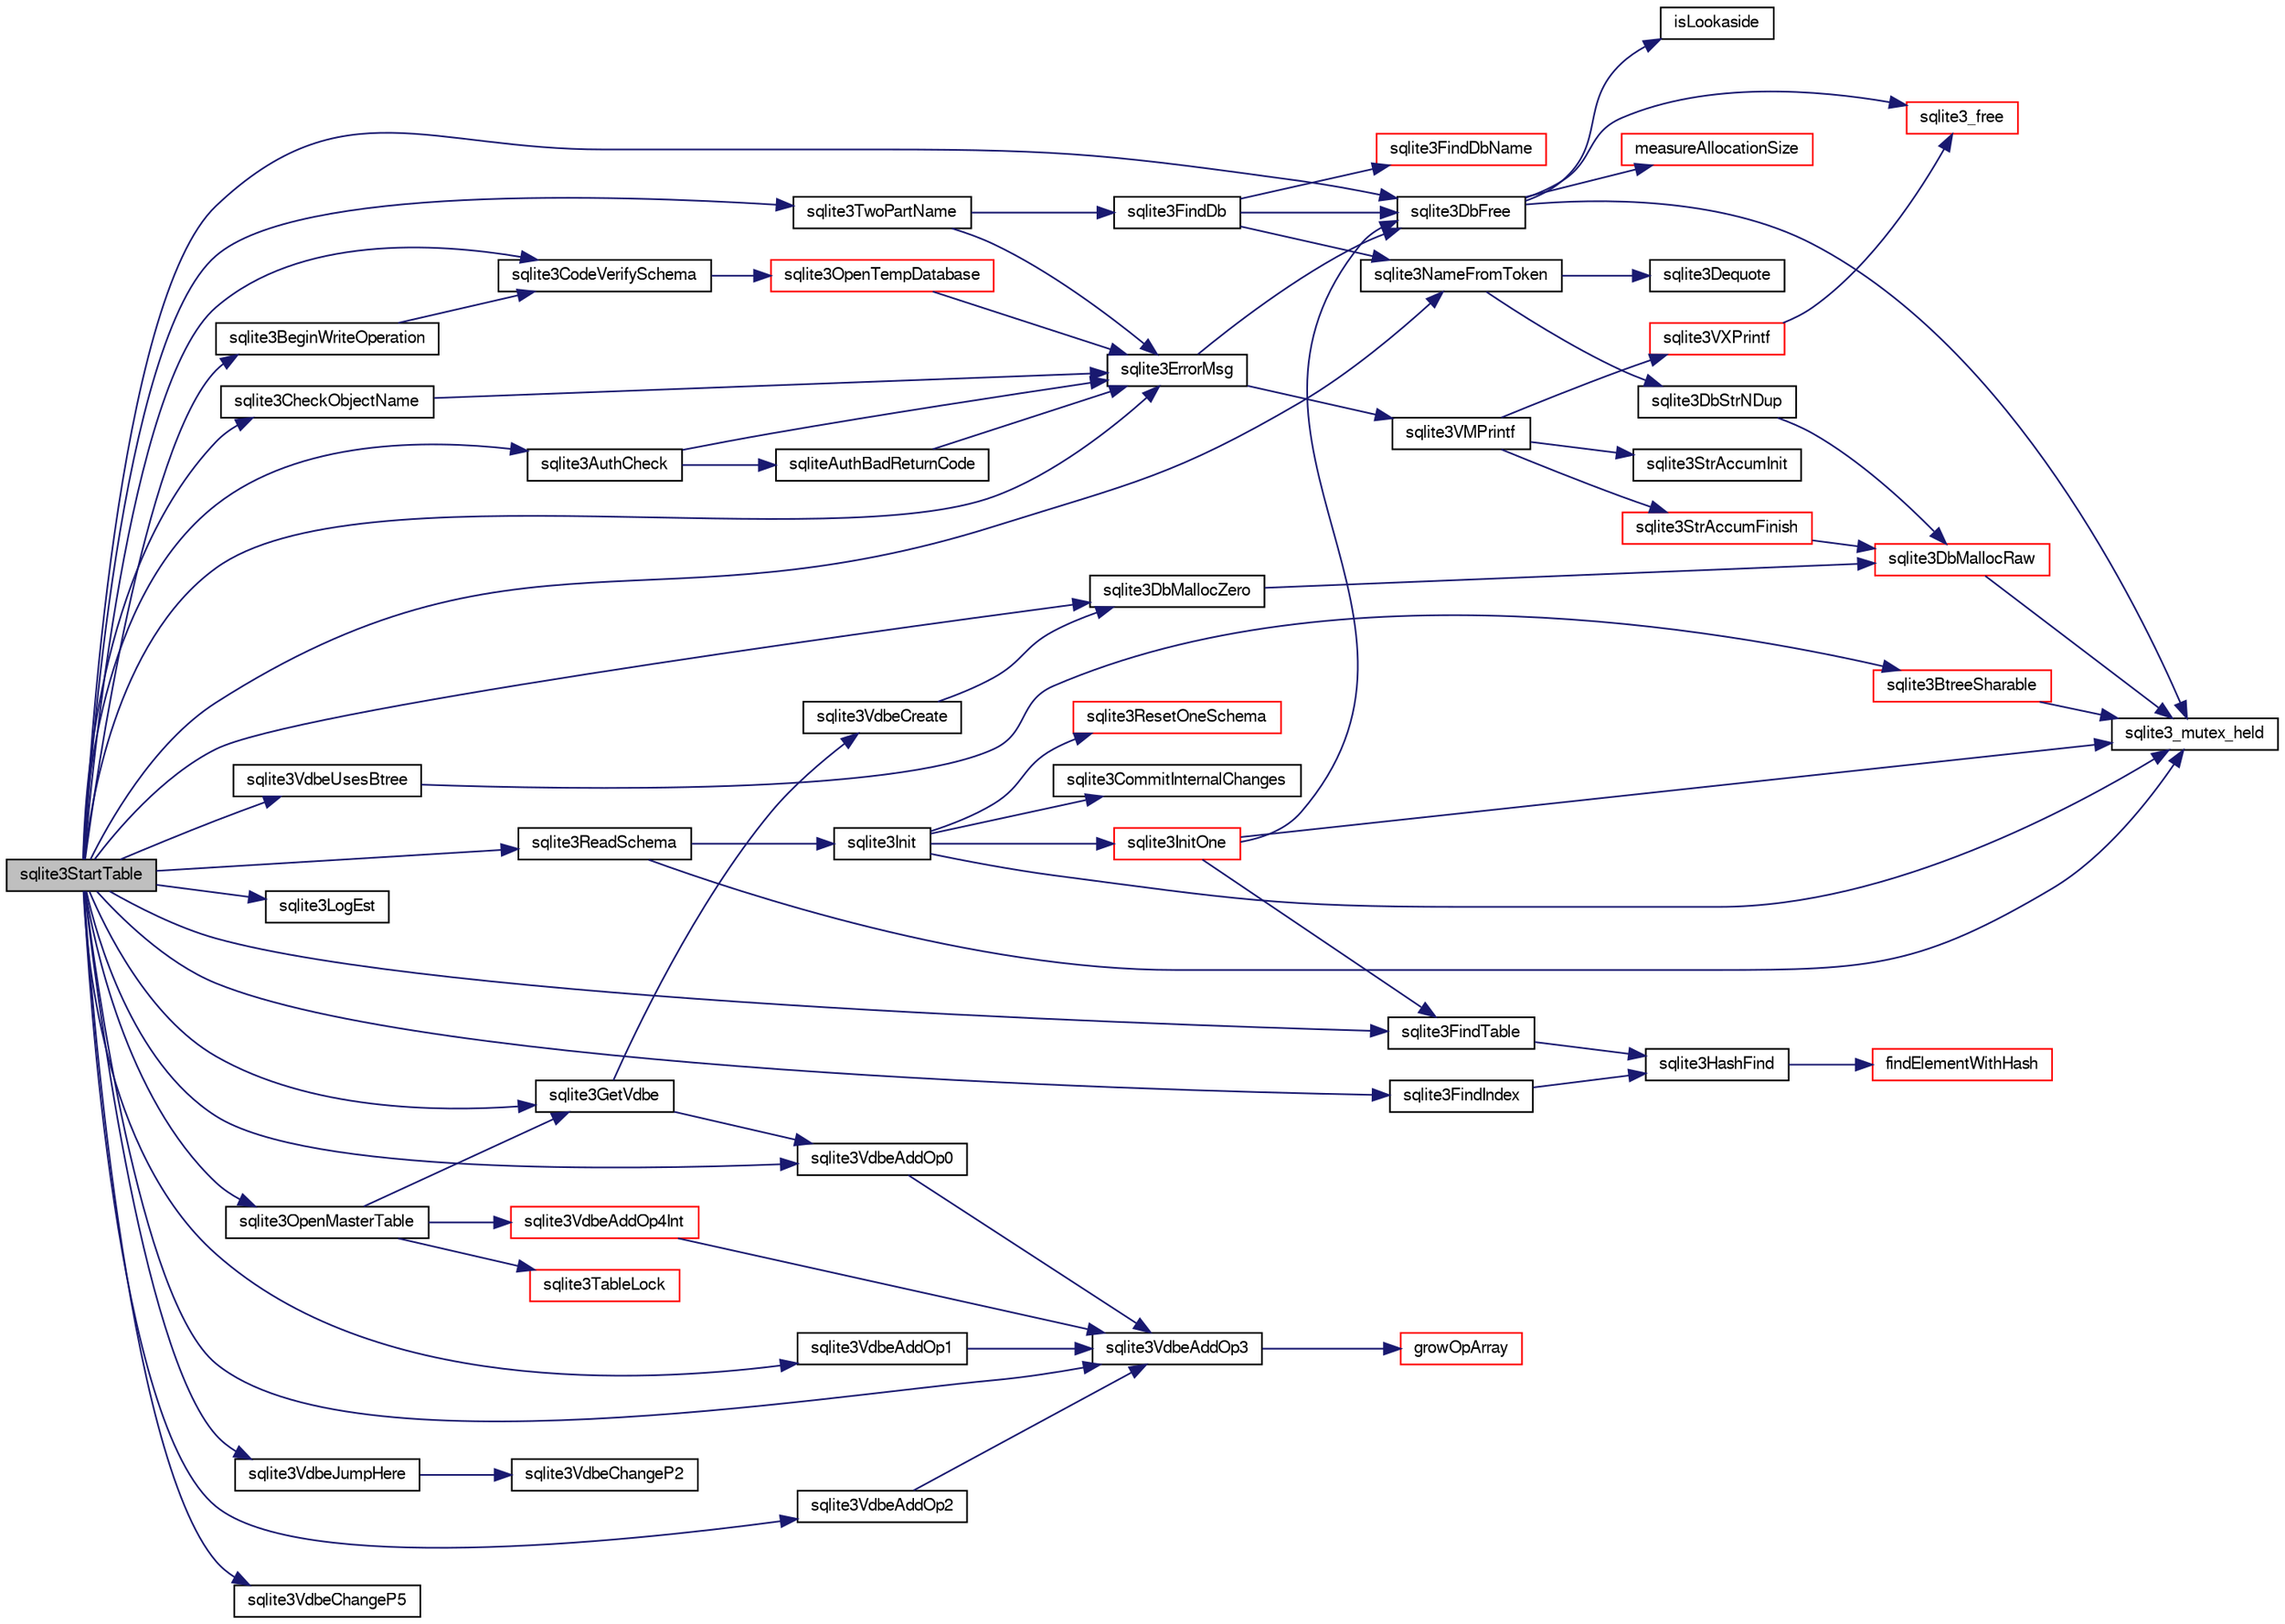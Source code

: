 digraph "sqlite3StartTable"
{
  edge [fontname="FreeSans",fontsize="10",labelfontname="FreeSans",labelfontsize="10"];
  node [fontname="FreeSans",fontsize="10",shape=record];
  rankdir="LR";
  Node707541 [label="sqlite3StartTable",height=0.2,width=0.4,color="black", fillcolor="grey75", style="filled", fontcolor="black"];
  Node707541 -> Node707542 [color="midnightblue",fontsize="10",style="solid",fontname="FreeSans"];
  Node707542 [label="sqlite3TwoPartName",height=0.2,width=0.4,color="black", fillcolor="white", style="filled",URL="$sqlite3_8c.html#a49a9958462ebca9ad2acda672c8a6357"];
  Node707542 -> Node707543 [color="midnightblue",fontsize="10",style="solid",fontname="FreeSans"];
  Node707543 [label="sqlite3ErrorMsg",height=0.2,width=0.4,color="black", fillcolor="white", style="filled",URL="$sqlite3_8c.html#aee2798e173651adae0f9c85469f3457d"];
  Node707543 -> Node707544 [color="midnightblue",fontsize="10",style="solid",fontname="FreeSans"];
  Node707544 [label="sqlite3VMPrintf",height=0.2,width=0.4,color="black", fillcolor="white", style="filled",URL="$sqlite3_8c.html#a05535d0982ef06fbc2ee8195ebbae689"];
  Node707544 -> Node707545 [color="midnightblue",fontsize="10",style="solid",fontname="FreeSans"];
  Node707545 [label="sqlite3StrAccumInit",height=0.2,width=0.4,color="black", fillcolor="white", style="filled",URL="$sqlite3_8c.html#aabf95e113b9d54d519cd15a56215f560"];
  Node707544 -> Node707546 [color="midnightblue",fontsize="10",style="solid",fontname="FreeSans"];
  Node707546 [label="sqlite3VXPrintf",height=0.2,width=0.4,color="red", fillcolor="white", style="filled",URL="$sqlite3_8c.html#a63c25806c9bd4a2b76f9a0eb232c6bde"];
  Node707546 -> Node707558 [color="midnightblue",fontsize="10",style="solid",fontname="FreeSans"];
  Node707558 [label="sqlite3_free",height=0.2,width=0.4,color="red", fillcolor="white", style="filled",URL="$sqlite3_8c.html#a6552349e36a8a691af5487999ab09519"];
  Node707544 -> Node707596 [color="midnightblue",fontsize="10",style="solid",fontname="FreeSans"];
  Node707596 [label="sqlite3StrAccumFinish",height=0.2,width=0.4,color="red", fillcolor="white", style="filled",URL="$sqlite3_8c.html#adb7f26b10ac1b847db6f000ef4c2e2ba"];
  Node707596 -> Node707564 [color="midnightblue",fontsize="10",style="solid",fontname="FreeSans"];
  Node707564 [label="sqlite3DbMallocRaw",height=0.2,width=0.4,color="red", fillcolor="white", style="filled",URL="$sqlite3_8c.html#abbe8be0cf7175e11ddc3e2218fad924e"];
  Node707564 -> Node707553 [color="midnightblue",fontsize="10",style="solid",fontname="FreeSans"];
  Node707553 [label="sqlite3_mutex_held",height=0.2,width=0.4,color="black", fillcolor="white", style="filled",URL="$sqlite3_8c.html#acf77da68932b6bc163c5e68547ecc3e7"];
  Node707543 -> Node707552 [color="midnightblue",fontsize="10",style="solid",fontname="FreeSans"];
  Node707552 [label="sqlite3DbFree",height=0.2,width=0.4,color="black", fillcolor="white", style="filled",URL="$sqlite3_8c.html#ac70ab821a6607b4a1b909582dc37a069"];
  Node707552 -> Node707553 [color="midnightblue",fontsize="10",style="solid",fontname="FreeSans"];
  Node707552 -> Node707554 [color="midnightblue",fontsize="10",style="solid",fontname="FreeSans"];
  Node707554 [label="measureAllocationSize",height=0.2,width=0.4,color="red", fillcolor="white", style="filled",URL="$sqlite3_8c.html#a45731e644a22fdb756e2b6337224217a"];
  Node707552 -> Node707557 [color="midnightblue",fontsize="10",style="solid",fontname="FreeSans"];
  Node707557 [label="isLookaside",height=0.2,width=0.4,color="black", fillcolor="white", style="filled",URL="$sqlite3_8c.html#a770fa05ff9717b75e16f4d968a77b897"];
  Node707552 -> Node707558 [color="midnightblue",fontsize="10",style="solid",fontname="FreeSans"];
  Node707542 -> Node707826 [color="midnightblue",fontsize="10",style="solid",fontname="FreeSans"];
  Node707826 [label="sqlite3FindDb",height=0.2,width=0.4,color="black", fillcolor="white", style="filled",URL="$sqlite3_8c.html#aa24a00ff02dcb0883436718a1226d295"];
  Node707826 -> Node707827 [color="midnightblue",fontsize="10",style="solid",fontname="FreeSans"];
  Node707827 [label="sqlite3NameFromToken",height=0.2,width=0.4,color="black", fillcolor="white", style="filled",URL="$sqlite3_8c.html#a6ba4248ee912d7f5a7a898c5ae46e808"];
  Node707827 -> Node707811 [color="midnightblue",fontsize="10",style="solid",fontname="FreeSans"];
  Node707811 [label="sqlite3DbStrNDup",height=0.2,width=0.4,color="black", fillcolor="white", style="filled",URL="$sqlite3_8c.html#a48e8c757f70cba60fe83ce00ad8de713"];
  Node707811 -> Node707564 [color="midnightblue",fontsize="10",style="solid",fontname="FreeSans"];
  Node707827 -> Node707812 [color="midnightblue",fontsize="10",style="solid",fontname="FreeSans"];
  Node707812 [label="sqlite3Dequote",height=0.2,width=0.4,color="black", fillcolor="white", style="filled",URL="$sqlite3_8c.html#a7b0ccb71d60de662cbb09755454dee5d"];
  Node707826 -> Node707828 [color="midnightblue",fontsize="10",style="solid",fontname="FreeSans"];
  Node707828 [label="sqlite3FindDbName",height=0.2,width=0.4,color="red", fillcolor="white", style="filled",URL="$sqlite3_8c.html#a87029035bea562c6a5d1b9ba6475b567"];
  Node707826 -> Node707552 [color="midnightblue",fontsize="10",style="solid",fontname="FreeSans"];
  Node707541 -> Node707543 [color="midnightblue",fontsize="10",style="solid",fontname="FreeSans"];
  Node707541 -> Node707827 [color="midnightblue",fontsize="10",style="solid",fontname="FreeSans"];
  Node707541 -> Node707829 [color="midnightblue",fontsize="10",style="solid",fontname="FreeSans"];
  Node707829 [label="sqlite3CheckObjectName",height=0.2,width=0.4,color="black", fillcolor="white", style="filled",URL="$sqlite3_8c.html#a28c91f6ea4120126e5af1e807593aaf9"];
  Node707829 -> Node707543 [color="midnightblue",fontsize="10",style="solid",fontname="FreeSans"];
  Node707541 -> Node707830 [color="midnightblue",fontsize="10",style="solid",fontname="FreeSans"];
  Node707830 [label="sqlite3AuthCheck",height=0.2,width=0.4,color="black", fillcolor="white", style="filled",URL="$sqlite3_8c.html#a83c75b8b7aa1c35301005be7ff1a8582"];
  Node707830 -> Node707543 [color="midnightblue",fontsize="10",style="solid",fontname="FreeSans"];
  Node707830 -> Node707831 [color="midnightblue",fontsize="10",style="solid",fontname="FreeSans"];
  Node707831 [label="sqliteAuthBadReturnCode",height=0.2,width=0.4,color="black", fillcolor="white", style="filled",URL="$sqlite3_8c.html#ad8fdda3ef346903a89e24dd825642bc1"];
  Node707831 -> Node707543 [color="midnightblue",fontsize="10",style="solid",fontname="FreeSans"];
  Node707541 -> Node707832 [color="midnightblue",fontsize="10",style="solid",fontname="FreeSans"];
  Node707832 [label="sqlite3ReadSchema",height=0.2,width=0.4,color="black", fillcolor="white", style="filled",URL="$sqlite3_8c.html#ac41a97f30334f7d35b2b5713097eca90"];
  Node707832 -> Node707553 [color="midnightblue",fontsize="10",style="solid",fontname="FreeSans"];
  Node707832 -> Node707833 [color="midnightblue",fontsize="10",style="solid",fontname="FreeSans"];
  Node707833 [label="sqlite3Init",height=0.2,width=0.4,color="black", fillcolor="white", style="filled",URL="$sqlite3_8c.html#aed74e3dc765631a833f522f425ff5a48"];
  Node707833 -> Node707553 [color="midnightblue",fontsize="10",style="solid",fontname="FreeSans"];
  Node707833 -> Node707834 [color="midnightblue",fontsize="10",style="solid",fontname="FreeSans"];
  Node707834 [label="sqlite3InitOne",height=0.2,width=0.4,color="red", fillcolor="white", style="filled",URL="$sqlite3_8c.html#ac4318b25df65269906b0379251fe9b85"];
  Node707834 -> Node707553 [color="midnightblue",fontsize="10",style="solid",fontname="FreeSans"];
  Node707834 -> Node707886 [color="midnightblue",fontsize="10",style="solid",fontname="FreeSans"];
  Node707886 [label="sqlite3FindTable",height=0.2,width=0.4,color="black", fillcolor="white", style="filled",URL="$sqlite3_8c.html#afa51dbee6173bf3a8a3df76b07cea789"];
  Node707886 -> Node707885 [color="midnightblue",fontsize="10",style="solid",fontname="FreeSans"];
  Node707885 [label="sqlite3HashFind",height=0.2,width=0.4,color="black", fillcolor="white", style="filled",URL="$sqlite3_8c.html#a8ca124229470a66b4c9c141ded48e2aa"];
  Node707885 -> Node707876 [color="midnightblue",fontsize="10",style="solid",fontname="FreeSans"];
  Node707876 [label="findElementWithHash",height=0.2,width=0.4,color="red", fillcolor="white", style="filled",URL="$sqlite3_8c.html#a75c0f574fa5d51702434c6e980d57d7f"];
  Node707834 -> Node707552 [color="midnightblue",fontsize="10",style="solid",fontname="FreeSans"];
  Node707833 -> Node708264 [color="midnightblue",fontsize="10",style="solid",fontname="FreeSans"];
  Node708264 [label="sqlite3ResetOneSchema",height=0.2,width=0.4,color="red", fillcolor="white", style="filled",URL="$sqlite3_8c.html#aae32656cb46c5449ae7c53fc8aa27887"];
  Node707833 -> Node708180 [color="midnightblue",fontsize="10",style="solid",fontname="FreeSans"];
  Node708180 [label="sqlite3CommitInternalChanges",height=0.2,width=0.4,color="black", fillcolor="white", style="filled",URL="$sqlite3_8c.html#a1c26fb995a23591a1f6592d008e3e237"];
  Node707541 -> Node707886 [color="midnightblue",fontsize="10",style="solid",fontname="FreeSans"];
  Node707541 -> Node708507 [color="midnightblue",fontsize="10",style="solid",fontname="FreeSans"];
  Node708507 [label="sqlite3CodeVerifySchema",height=0.2,width=0.4,color="black", fillcolor="white", style="filled",URL="$sqlite3_8c.html#ad9d8708d96f8416ec59ebf41c57000f9"];
  Node708507 -> Node708508 [color="midnightblue",fontsize="10",style="solid",fontname="FreeSans"];
  Node708508 [label="sqlite3OpenTempDatabase",height=0.2,width=0.4,color="red", fillcolor="white", style="filled",URL="$sqlite3_8c.html#aaf3088380b731428b72d3b5777f93755"];
  Node708508 -> Node707543 [color="midnightblue",fontsize="10",style="solid",fontname="FreeSans"];
  Node707541 -> Node707884 [color="midnightblue",fontsize="10",style="solid",fontname="FreeSans"];
  Node707884 [label="sqlite3FindIndex",height=0.2,width=0.4,color="black", fillcolor="white", style="filled",URL="$sqlite3_8c.html#a79fb99db8d0f914bb72dd374ae088512"];
  Node707884 -> Node707885 [color="midnightblue",fontsize="10",style="solid",fontname="FreeSans"];
  Node707541 -> Node707758 [color="midnightblue",fontsize="10",style="solid",fontname="FreeSans"];
  Node707758 [label="sqlite3DbMallocZero",height=0.2,width=0.4,color="black", fillcolor="white", style="filled",URL="$sqlite3_8c.html#a49cfebac9d6067a03442c92af73f33e4"];
  Node707758 -> Node707564 [color="midnightblue",fontsize="10",style="solid",fontname="FreeSans"];
  Node707541 -> Node708404 [color="midnightblue",fontsize="10",style="solid",fontname="FreeSans"];
  Node708404 [label="sqlite3LogEst",height=0.2,width=0.4,color="black", fillcolor="white", style="filled",URL="$sqlite3_8c.html#a14c7d015bfd3d4a869739b9e6139c84f"];
  Node707541 -> Node708509 [color="midnightblue",fontsize="10",style="solid",fontname="FreeSans"];
  Node708509 [label="sqlite3GetVdbe",height=0.2,width=0.4,color="black", fillcolor="white", style="filled",URL="$sqlite3_8c.html#a76b721dcd00b0587308547594cb6c1f4"];
  Node708509 -> Node708510 [color="midnightblue",fontsize="10",style="solid",fontname="FreeSans"];
  Node708510 [label="sqlite3VdbeCreate",height=0.2,width=0.4,color="black", fillcolor="white", style="filled",URL="$sqlite3_8c.html#a7778fbbc1a7b677f680ce0afc44a88e2"];
  Node708510 -> Node707758 [color="midnightblue",fontsize="10",style="solid",fontname="FreeSans"];
  Node708509 -> Node708511 [color="midnightblue",fontsize="10",style="solid",fontname="FreeSans"];
  Node708511 [label="sqlite3VdbeAddOp0",height=0.2,width=0.4,color="black", fillcolor="white", style="filled",URL="$sqlite3_8c.html#a0aefd237fc1d629f3a3d3d454ced408a"];
  Node708511 -> Node708512 [color="midnightblue",fontsize="10",style="solid",fontname="FreeSans"];
  Node708512 [label="sqlite3VdbeAddOp3",height=0.2,width=0.4,color="black", fillcolor="white", style="filled",URL="$sqlite3_8c.html#a29b4560b019211a73e1478cec7468345"];
  Node708512 -> Node708513 [color="midnightblue",fontsize="10",style="solid",fontname="FreeSans"];
  Node708513 [label="growOpArray",height=0.2,width=0.4,color="red", fillcolor="white", style="filled",URL="$sqlite3_8c.html#adb00b9ead01ffe0d757d5a6d0853ada5"];
  Node707541 -> Node708514 [color="midnightblue",fontsize="10",style="solid",fontname="FreeSans"];
  Node708514 [label="sqlite3BeginWriteOperation",height=0.2,width=0.4,color="black", fillcolor="white", style="filled",URL="$sqlite3_8c.html#a21b1b811bbe305f922244f8913c87f10"];
  Node708514 -> Node708507 [color="midnightblue",fontsize="10",style="solid",fontname="FreeSans"];
  Node707541 -> Node708511 [color="midnightblue",fontsize="10",style="solid",fontname="FreeSans"];
  Node707541 -> Node708512 [color="midnightblue",fontsize="10",style="solid",fontname="FreeSans"];
  Node707541 -> Node708515 [color="midnightblue",fontsize="10",style="solid",fontname="FreeSans"];
  Node708515 [label="sqlite3VdbeUsesBtree",height=0.2,width=0.4,color="black", fillcolor="white", style="filled",URL="$sqlite3_8c.html#a95cb3cf0008fee0974865f32442950af"];
  Node708515 -> Node708516 [color="midnightblue",fontsize="10",style="solid",fontname="FreeSans"];
  Node708516 [label="sqlite3BtreeSharable",height=0.2,width=0.4,color="red", fillcolor="white", style="filled",URL="$sqlite3_8c.html#a5b815bbd21dfdfd027b08cf35afa94f6"];
  Node708516 -> Node707553 [color="midnightblue",fontsize="10",style="solid",fontname="FreeSans"];
  Node707541 -> Node708517 [color="midnightblue",fontsize="10",style="solid",fontname="FreeSans"];
  Node708517 [label="sqlite3VdbeAddOp1",height=0.2,width=0.4,color="black", fillcolor="white", style="filled",URL="$sqlite3_8c.html#a6207112b1851d7e7d76e887ef6d72d5a"];
  Node708517 -> Node708512 [color="midnightblue",fontsize="10",style="solid",fontname="FreeSans"];
  Node707541 -> Node708518 [color="midnightblue",fontsize="10",style="solid",fontname="FreeSans"];
  Node708518 [label="sqlite3VdbeAddOp2",height=0.2,width=0.4,color="black", fillcolor="white", style="filled",URL="$sqlite3_8c.html#ae87204d7b069da19e4db0404c6deaae5"];
  Node708518 -> Node708512 [color="midnightblue",fontsize="10",style="solid",fontname="FreeSans"];
  Node707541 -> Node708519 [color="midnightblue",fontsize="10",style="solid",fontname="FreeSans"];
  Node708519 [label="sqlite3VdbeJumpHere",height=0.2,width=0.4,color="black", fillcolor="white", style="filled",URL="$sqlite3_8c.html#a95562175c9105ba0abe1d4dc6f8a39d4"];
  Node708519 -> Node708520 [color="midnightblue",fontsize="10",style="solid",fontname="FreeSans"];
  Node708520 [label="sqlite3VdbeChangeP2",height=0.2,width=0.4,color="black", fillcolor="white", style="filled",URL="$sqlite3_8c.html#aaf43838cdd2fd0e5e834e2ef214ab26c"];
  Node707541 -> Node708521 [color="midnightblue",fontsize="10",style="solid",fontname="FreeSans"];
  Node708521 [label="sqlite3OpenMasterTable",height=0.2,width=0.4,color="black", fillcolor="white", style="filled",URL="$sqlite3_8c.html#af09834781ee193f5fe2dc60117210695"];
  Node708521 -> Node708509 [color="midnightblue",fontsize="10",style="solid",fontname="FreeSans"];
  Node708521 -> Node708522 [color="midnightblue",fontsize="10",style="solid",fontname="FreeSans"];
  Node708522 [label="sqlite3TableLock",height=0.2,width=0.4,color="red", fillcolor="white", style="filled",URL="$sqlite3_8c.html#a13be5e81f379c515f270f6f2a3bb63a7"];
  Node708521 -> Node708523 [color="midnightblue",fontsize="10",style="solid",fontname="FreeSans"];
  Node708523 [label="sqlite3VdbeAddOp4Int",height=0.2,width=0.4,color="red", fillcolor="white", style="filled",URL="$sqlite3_8c.html#afff63410071bb7015a6392d8a7704b43"];
  Node708523 -> Node708512 [color="midnightblue",fontsize="10",style="solid",fontname="FreeSans"];
  Node707541 -> Node708525 [color="midnightblue",fontsize="10",style="solid",fontname="FreeSans"];
  Node708525 [label="sqlite3VdbeChangeP5",height=0.2,width=0.4,color="black", fillcolor="white", style="filled",URL="$sqlite3_8c.html#a4dde2e4087eda945511b05d667050740"];
  Node707541 -> Node707552 [color="midnightblue",fontsize="10",style="solid",fontname="FreeSans"];
}
